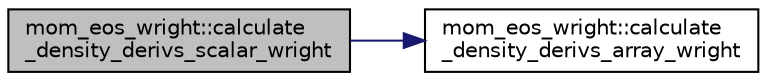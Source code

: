 digraph "mom_eos_wright::calculate_density_derivs_scalar_wright"
{
 // INTERACTIVE_SVG=YES
 // LATEX_PDF_SIZE
  edge [fontname="Helvetica",fontsize="10",labelfontname="Helvetica",labelfontsize="10"];
  node [fontname="Helvetica",fontsize="10",shape=record];
  rankdir="LR";
  Node1 [label="mom_eos_wright::calculate\l_density_derivs_scalar_wright",height=0.2,width=0.4,color="black", fillcolor="grey75", style="filled", fontcolor="black",tooltip="The scalar version of calculate_density_derivs which promotes scalar inputs to a 1-element array and ..."];
  Node1 -> Node2 [color="midnightblue",fontsize="10",style="solid",fontname="Helvetica"];
  Node2 [label="mom_eos_wright::calculate\l_density_derivs_array_wright",height=0.2,width=0.4,color="black", fillcolor="white", style="filled",URL="$namespacemom__eos__wright.html#a576d1ff13c93f4a3ffbd483d43a78ab7",tooltip="For a given thermodynamic state, return the thermal/haline expansion coefficients."];
}
